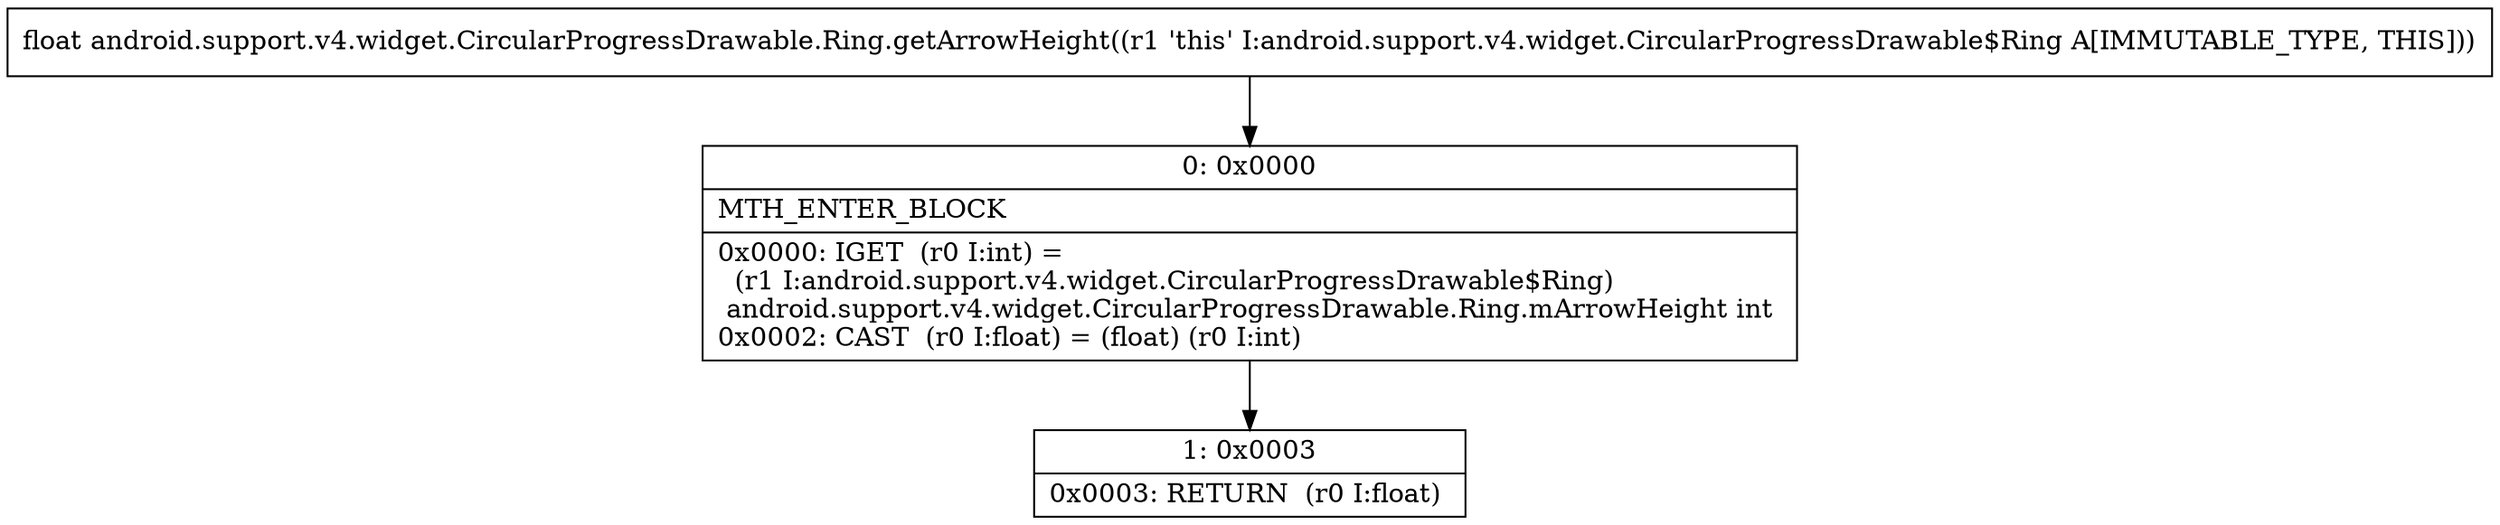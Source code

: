 digraph "CFG forandroid.support.v4.widget.CircularProgressDrawable.Ring.getArrowHeight()F" {
Node_0 [shape=record,label="{0\:\ 0x0000|MTH_ENTER_BLOCK\l|0x0000: IGET  (r0 I:int) = \l  (r1 I:android.support.v4.widget.CircularProgressDrawable$Ring)\l android.support.v4.widget.CircularProgressDrawable.Ring.mArrowHeight int \l0x0002: CAST  (r0 I:float) = (float) (r0 I:int) \l}"];
Node_1 [shape=record,label="{1\:\ 0x0003|0x0003: RETURN  (r0 I:float) \l}"];
MethodNode[shape=record,label="{float android.support.v4.widget.CircularProgressDrawable.Ring.getArrowHeight((r1 'this' I:android.support.v4.widget.CircularProgressDrawable$Ring A[IMMUTABLE_TYPE, THIS])) }"];
MethodNode -> Node_0;
Node_0 -> Node_1;
}

